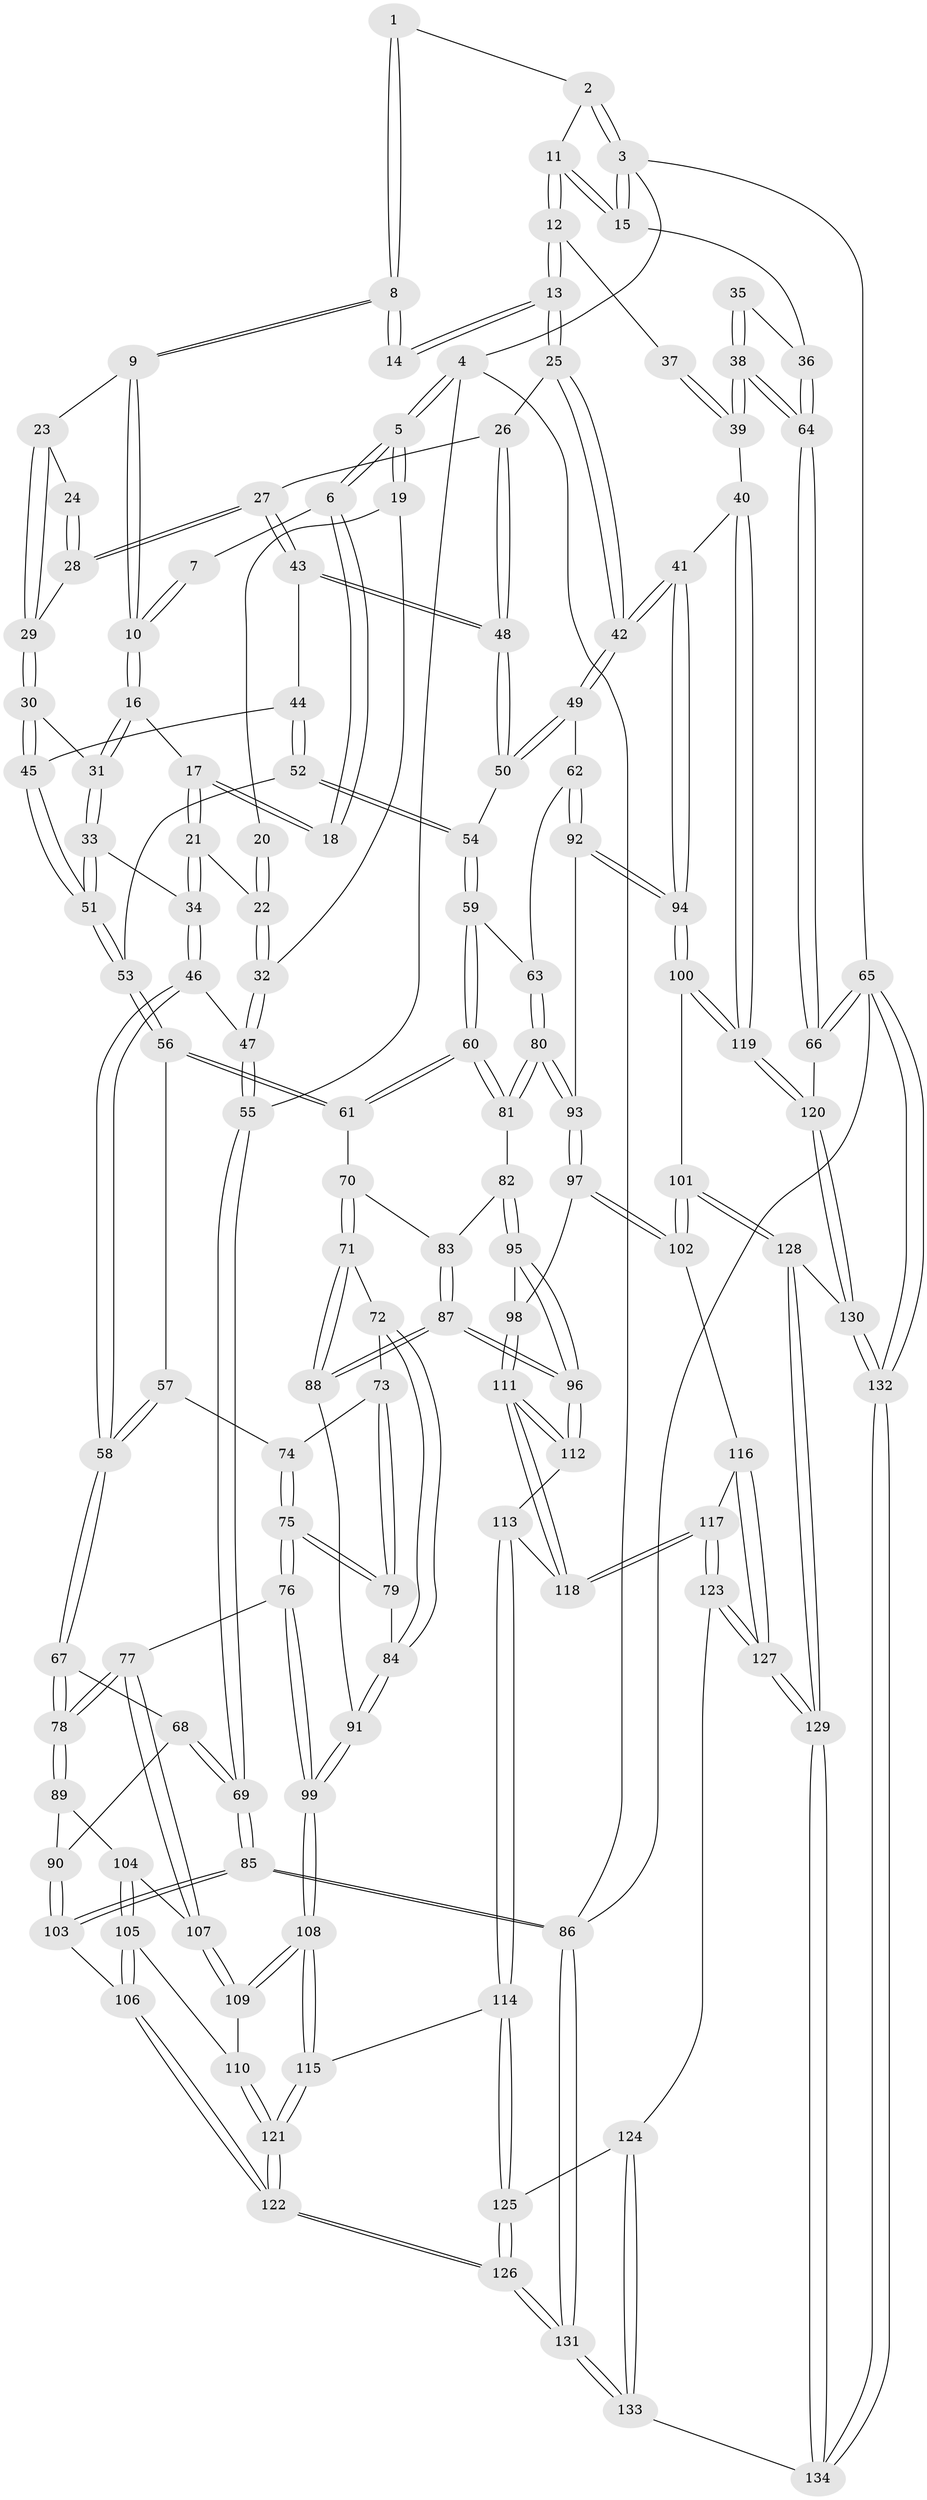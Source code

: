 // Generated by graph-tools (version 1.1) at 2025/27/03/09/25 03:27:05]
// undirected, 134 vertices, 332 edges
graph export_dot {
graph [start="1"]
  node [color=gray90,style=filled];
  1 [pos="+0.7925494456731143+0"];
  2 [pos="+1+0"];
  3 [pos="+1+0"];
  4 [pos="+0+0"];
  5 [pos="+0+0"];
  6 [pos="+0+0"];
  7 [pos="+0.45473394786854976+0"];
  8 [pos="+0.751942706545649+0"];
  9 [pos="+0.5486313799263075+0.08864075817625723"];
  10 [pos="+0.455658405648929+0.06332964996788336"];
  11 [pos="+0.9246092381489327+0.09073527167937796"];
  12 [pos="+0.8684075259041094+0.14723478689018216"];
  13 [pos="+0.8104921992111154+0.1365806635747895"];
  14 [pos="+0.757382908930872+0.013398210508474385"];
  15 [pos="+1+0"];
  16 [pos="+0.42039799222759094+0.10199652499787268"];
  17 [pos="+0.318046527636577+0.10602231651786052"];
  18 [pos="+0.2428718362696576+0.05810829077044929"];
  19 [pos="+0.12698425244513226+0.1540425852070946"];
  20 [pos="+0.2252129231189104+0.08410271517328352"];
  21 [pos="+0.29109126148881065+0.17737334389049314"];
  22 [pos="+0.18504633424868205+0.2237157016526135"];
  23 [pos="+0.5652526447892048+0.1207581819451896"];
  24 [pos="+0.6468634250575109+0.14822122655113165"];
  25 [pos="+0.7784851695957002+0.20406473695520472"];
  26 [pos="+0.7320281572973932+0.22599807424602142"];
  27 [pos="+0.7041012954248403+0.22602033196034277"];
  28 [pos="+0.6507556926886031+0.20386915003745076"];
  29 [pos="+0.5822296304681683+0.21379019541897518"];
  30 [pos="+0.5529789811838687+0.2543651388203033"];
  31 [pos="+0.4228212097155642+0.11647836466704108"];
  32 [pos="+0.14949728142697316+0.26072094912884697"];
  33 [pos="+0.4011066769678052+0.29361933605859636"];
  34 [pos="+0.32006588575841943+0.2937727988616127"];
  35 [pos="+0.9470924628884404+0.14675427888153195"];
  36 [pos="+1+0.10506845668336227"];
  37 [pos="+0.8748910528661183+0.15064469302881078"];
  38 [pos="+1+0.4792623787157776"];
  39 [pos="+1+0.47813670635979083"];
  40 [pos="+1+0.48463293489878106"];
  41 [pos="+0.9664657796316138+0.47910008848108954"];
  42 [pos="+0.8930060255870829+0.4556827515703269"];
  43 [pos="+0.6444855379039656+0.28460794119233196"];
  44 [pos="+0.5860266325077582+0.3025861903198576"];
  45 [pos="+0.5493395786724056+0.2735845999849804"];
  46 [pos="+0.17442638583585549+0.3760534313048017"];
  47 [pos="+0.1296870131140406+0.32111391488782143"];
  48 [pos="+0.7014697044260969+0.3462011200421893"];
  49 [pos="+0.8573422533419254+0.4577817489238636"];
  50 [pos="+0.7021208376351459+0.39883027768100376"];
  51 [pos="+0.44334174671607335+0.3300579630189715"];
  52 [pos="+0.6162713848939694+0.37192331314982885"];
  53 [pos="+0.4489994393208868+0.39204841886356484"];
  54 [pos="+0.6464641450159363+0.4076901980716329"];
  55 [pos="+0+0.2168512666159683"];
  56 [pos="+0.4449715927436359+0.435925656827185"];
  57 [pos="+0.26222800372850924+0.4415232193155452"];
  58 [pos="+0.17867737316623822+0.4042375364080466"];
  59 [pos="+0.586972167218665+0.4874476112018706"];
  60 [pos="+0.5844161763422637+0.48940432532046124"];
  61 [pos="+0.4593862614845782+0.4657985163276908"];
  62 [pos="+0.7583146333728303+0.5284987829789833"];
  63 [pos="+0.7036778326360772+0.5283664548446003"];
  64 [pos="+1+0.4806918226017995"];
  65 [pos="+1+1"];
  66 [pos="+1+0.715867040342242"];
  67 [pos="+0.153519753881779+0.46065123466549124"];
  68 [pos="+0.14390417782884518+0.46744485211560005"];
  69 [pos="+0+0.5516114899962509"];
  70 [pos="+0.45827553349765326+0.468832281094028"];
  71 [pos="+0.42593893716319436+0.526859957392041"];
  72 [pos="+0.36920204928265965+0.5386616967270315"];
  73 [pos="+0.3368997686342899+0.5390240532725885"];
  74 [pos="+0.30403228051700554+0.512651770587888"];
  75 [pos="+0.2499304255751019+0.622582746373232"];
  76 [pos="+0.24364509108147142+0.6245624055857919"];
  77 [pos="+0.22401851832574315+0.6179217152663431"];
  78 [pos="+0.22243606099872998+0.6164881932072576"];
  79 [pos="+0.30334690942277515+0.6170177633186129"];
  80 [pos="+0.6257713336857758+0.5893564527135796"];
  81 [pos="+0.5951425899814249+0.5607504421686152"];
  82 [pos="+0.5463180679224268+0.6020226694903245"];
  83 [pos="+0.5075411203315616+0.5711091406283945"];
  84 [pos="+0.34258718980469594+0.6319632877879456"];
  85 [pos="+0+0.7473172288815509"];
  86 [pos="+0+1"];
  87 [pos="+0.4368100391993551+0.6564374121646873"];
  88 [pos="+0.4313085119571605+0.6510764659866308"];
  89 [pos="+0.12444106602329594+0.643117002126798"];
  90 [pos="+0.07015122537033536+0.6218333533448971"];
  91 [pos="+0.371248652900701+0.6487553356059714"];
  92 [pos="+0.7035175533387762+0.6234983305728748"];
  93 [pos="+0.6428137607029155+0.6146313504001435"];
  94 [pos="+0.7549817772137394+0.7083271374266569"];
  95 [pos="+0.5115054379368954+0.6659135516399176"];
  96 [pos="+0.449393373645897+0.670897045609501"];
  97 [pos="+0.6026958113483701+0.6916314949163224"];
  98 [pos="+0.5259549800407703+0.6742951318759103"];
  99 [pos="+0.2854675415333145+0.7595090647602374"];
  100 [pos="+0.7464603438299834+0.8180416179886083"];
  101 [pos="+0.7334998333621918+0.821101957381816"];
  102 [pos="+0.6744335732462111+0.8154550021959953"];
  103 [pos="+0+0.744106273919378"];
  104 [pos="+0.12873775922101383+0.6664963462893396"];
  105 [pos="+0.11323195117935538+0.7694324423677394"];
  106 [pos="+0+0.7615835596167366"];
  107 [pos="+0.18097768560784674+0.6964369066329003"];
  108 [pos="+0.2843076529719891+0.7809125537475518"];
  109 [pos="+0.16459082067891823+0.7583389540374975"];
  110 [pos="+0.12312693217059666+0.7721717194031713"];
  111 [pos="+0.5463523249724891+0.8040647926905705"];
  112 [pos="+0.44529310245663056+0.6915778453821331"];
  113 [pos="+0.41853646310086373+0.7552457343024466"];
  114 [pos="+0.35948215543162404+0.8285382035261124"];
  115 [pos="+0.294713225704122+0.796199140523453"];
  116 [pos="+0.606986968872878+0.8409909284141486"];
  117 [pos="+0.5730709822170599+0.8450632699276684"];
  118 [pos="+0.5532580106056169+0.8196128648897805"];
  119 [pos="+0.8138521716268033+0.843633251890873"];
  120 [pos="+0.840616623530505+0.8663890933446292"];
  121 [pos="+0.1723541376683153+0.9226665548810654"];
  122 [pos="+0.1654463858927893+0.950874135141163"];
  123 [pos="+0.5182487425869999+0.8853235356865082"];
  124 [pos="+0.4188901238430191+0.9369038801020348"];
  125 [pos="+0.4031930959761123+0.9220047320540463"];
  126 [pos="+0.16665741737874137+0.9710940108429399"];
  127 [pos="+0.6130152415971639+1"];
  128 [pos="+0.6815823311545053+0.9879644477717185"];
  129 [pos="+0.631761063111679+1"];
  130 [pos="+0.8839442922797501+0.9904632895250614"];
  131 [pos="+0.003915667239480525+1"];
  132 [pos="+1+1"];
  133 [pos="+0.44783456065191746+1"];
  134 [pos="+0.6122193551086349+1"];
  1 -- 2;
  1 -- 8;
  1 -- 8;
  2 -- 3;
  2 -- 3;
  2 -- 11;
  3 -- 4;
  3 -- 15;
  3 -- 15;
  3 -- 65;
  4 -- 5;
  4 -- 5;
  4 -- 55;
  4 -- 86;
  5 -- 6;
  5 -- 6;
  5 -- 19;
  5 -- 19;
  6 -- 7;
  6 -- 18;
  6 -- 18;
  7 -- 10;
  7 -- 10;
  8 -- 9;
  8 -- 9;
  8 -- 14;
  8 -- 14;
  9 -- 10;
  9 -- 10;
  9 -- 23;
  10 -- 16;
  10 -- 16;
  11 -- 12;
  11 -- 12;
  11 -- 15;
  11 -- 15;
  12 -- 13;
  12 -- 13;
  12 -- 37;
  13 -- 14;
  13 -- 14;
  13 -- 25;
  13 -- 25;
  15 -- 36;
  16 -- 17;
  16 -- 31;
  16 -- 31;
  17 -- 18;
  17 -- 18;
  17 -- 21;
  17 -- 21;
  19 -- 20;
  19 -- 32;
  20 -- 22;
  20 -- 22;
  21 -- 22;
  21 -- 34;
  21 -- 34;
  22 -- 32;
  22 -- 32;
  23 -- 24;
  23 -- 29;
  23 -- 29;
  24 -- 28;
  24 -- 28;
  25 -- 26;
  25 -- 42;
  25 -- 42;
  26 -- 27;
  26 -- 48;
  26 -- 48;
  27 -- 28;
  27 -- 28;
  27 -- 43;
  27 -- 43;
  28 -- 29;
  29 -- 30;
  29 -- 30;
  30 -- 31;
  30 -- 45;
  30 -- 45;
  31 -- 33;
  31 -- 33;
  32 -- 47;
  32 -- 47;
  33 -- 34;
  33 -- 51;
  33 -- 51;
  34 -- 46;
  34 -- 46;
  35 -- 36;
  35 -- 38;
  35 -- 38;
  36 -- 64;
  36 -- 64;
  37 -- 39;
  37 -- 39;
  38 -- 39;
  38 -- 39;
  38 -- 64;
  38 -- 64;
  39 -- 40;
  40 -- 41;
  40 -- 119;
  40 -- 119;
  41 -- 42;
  41 -- 42;
  41 -- 94;
  41 -- 94;
  42 -- 49;
  42 -- 49;
  43 -- 44;
  43 -- 48;
  43 -- 48;
  44 -- 45;
  44 -- 52;
  44 -- 52;
  45 -- 51;
  45 -- 51;
  46 -- 47;
  46 -- 58;
  46 -- 58;
  47 -- 55;
  47 -- 55;
  48 -- 50;
  48 -- 50;
  49 -- 50;
  49 -- 50;
  49 -- 62;
  50 -- 54;
  51 -- 53;
  51 -- 53;
  52 -- 53;
  52 -- 54;
  52 -- 54;
  53 -- 56;
  53 -- 56;
  54 -- 59;
  54 -- 59;
  55 -- 69;
  55 -- 69;
  56 -- 57;
  56 -- 61;
  56 -- 61;
  57 -- 58;
  57 -- 58;
  57 -- 74;
  58 -- 67;
  58 -- 67;
  59 -- 60;
  59 -- 60;
  59 -- 63;
  60 -- 61;
  60 -- 61;
  60 -- 81;
  60 -- 81;
  61 -- 70;
  62 -- 63;
  62 -- 92;
  62 -- 92;
  63 -- 80;
  63 -- 80;
  64 -- 66;
  64 -- 66;
  65 -- 66;
  65 -- 66;
  65 -- 132;
  65 -- 132;
  65 -- 86;
  66 -- 120;
  67 -- 68;
  67 -- 78;
  67 -- 78;
  68 -- 69;
  68 -- 69;
  68 -- 90;
  69 -- 85;
  69 -- 85;
  70 -- 71;
  70 -- 71;
  70 -- 83;
  71 -- 72;
  71 -- 88;
  71 -- 88;
  72 -- 73;
  72 -- 84;
  72 -- 84;
  73 -- 74;
  73 -- 79;
  73 -- 79;
  74 -- 75;
  74 -- 75;
  75 -- 76;
  75 -- 76;
  75 -- 79;
  75 -- 79;
  76 -- 77;
  76 -- 99;
  76 -- 99;
  77 -- 78;
  77 -- 78;
  77 -- 107;
  77 -- 107;
  78 -- 89;
  78 -- 89;
  79 -- 84;
  80 -- 81;
  80 -- 81;
  80 -- 93;
  80 -- 93;
  81 -- 82;
  82 -- 83;
  82 -- 95;
  82 -- 95;
  83 -- 87;
  83 -- 87;
  84 -- 91;
  84 -- 91;
  85 -- 86;
  85 -- 86;
  85 -- 103;
  85 -- 103;
  86 -- 131;
  86 -- 131;
  87 -- 88;
  87 -- 88;
  87 -- 96;
  87 -- 96;
  88 -- 91;
  89 -- 90;
  89 -- 104;
  90 -- 103;
  90 -- 103;
  91 -- 99;
  91 -- 99;
  92 -- 93;
  92 -- 94;
  92 -- 94;
  93 -- 97;
  93 -- 97;
  94 -- 100;
  94 -- 100;
  95 -- 96;
  95 -- 96;
  95 -- 98;
  96 -- 112;
  96 -- 112;
  97 -- 98;
  97 -- 102;
  97 -- 102;
  98 -- 111;
  98 -- 111;
  99 -- 108;
  99 -- 108;
  100 -- 101;
  100 -- 119;
  100 -- 119;
  101 -- 102;
  101 -- 102;
  101 -- 128;
  101 -- 128;
  102 -- 116;
  103 -- 106;
  104 -- 105;
  104 -- 105;
  104 -- 107;
  105 -- 106;
  105 -- 106;
  105 -- 110;
  106 -- 122;
  106 -- 122;
  107 -- 109;
  107 -- 109;
  108 -- 109;
  108 -- 109;
  108 -- 115;
  108 -- 115;
  109 -- 110;
  110 -- 121;
  110 -- 121;
  111 -- 112;
  111 -- 112;
  111 -- 118;
  111 -- 118;
  112 -- 113;
  113 -- 114;
  113 -- 114;
  113 -- 118;
  114 -- 115;
  114 -- 125;
  114 -- 125;
  115 -- 121;
  115 -- 121;
  116 -- 117;
  116 -- 127;
  116 -- 127;
  117 -- 118;
  117 -- 118;
  117 -- 123;
  117 -- 123;
  119 -- 120;
  119 -- 120;
  120 -- 130;
  120 -- 130;
  121 -- 122;
  121 -- 122;
  122 -- 126;
  122 -- 126;
  123 -- 124;
  123 -- 127;
  123 -- 127;
  124 -- 125;
  124 -- 133;
  124 -- 133;
  125 -- 126;
  125 -- 126;
  126 -- 131;
  126 -- 131;
  127 -- 129;
  127 -- 129;
  128 -- 129;
  128 -- 129;
  128 -- 130;
  129 -- 134;
  129 -- 134;
  130 -- 132;
  130 -- 132;
  131 -- 133;
  131 -- 133;
  132 -- 134;
  132 -- 134;
  133 -- 134;
}
